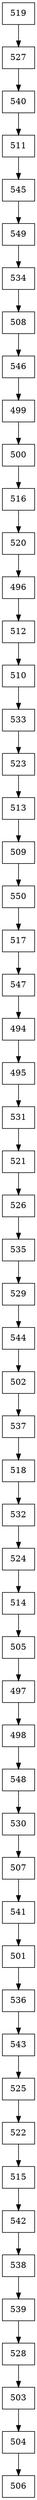 digraph G {
  node [shape=record];
  node0 [label="{519}"];
  node0 -> node1;
  node1 [label="{527}"];
  node1 -> node2;
  node2 [label="{540}"];
  node2 -> node3;
  node3 [label="{511}"];
  node3 -> node4;
  node4 [label="{545}"];
  node4 -> node5;
  node5 [label="{549}"];
  node5 -> node6;
  node6 [label="{534}"];
  node6 -> node7;
  node7 [label="{508}"];
  node7 -> node8;
  node8 [label="{546}"];
  node8 -> node9;
  node9 [label="{499}"];
  node9 -> node10;
  node10 [label="{500}"];
  node10 -> node11;
  node11 [label="{516}"];
  node11 -> node12;
  node12 [label="{520}"];
  node12 -> node13;
  node13 [label="{496}"];
  node13 -> node14;
  node14 [label="{512}"];
  node14 -> node15;
  node15 [label="{510}"];
  node15 -> node16;
  node16 [label="{533}"];
  node16 -> node17;
  node17 [label="{523}"];
  node17 -> node18;
  node18 [label="{513}"];
  node18 -> node19;
  node19 [label="{509}"];
  node19 -> node20;
  node20 [label="{550}"];
  node20 -> node21;
  node21 [label="{517}"];
  node21 -> node22;
  node22 [label="{547}"];
  node22 -> node23;
  node23 [label="{494}"];
  node23 -> node24;
  node24 [label="{495}"];
  node24 -> node25;
  node25 [label="{531}"];
  node25 -> node26;
  node26 [label="{521}"];
  node26 -> node27;
  node27 [label="{526}"];
  node27 -> node28;
  node28 [label="{535}"];
  node28 -> node29;
  node29 [label="{529}"];
  node29 -> node30;
  node30 [label="{544}"];
  node30 -> node31;
  node31 [label="{502}"];
  node31 -> node32;
  node32 [label="{537}"];
  node32 -> node33;
  node33 [label="{518}"];
  node33 -> node34;
  node34 [label="{532}"];
  node34 -> node35;
  node35 [label="{524}"];
  node35 -> node36;
  node36 [label="{514}"];
  node36 -> node37;
  node37 [label="{505}"];
  node37 -> node38;
  node38 [label="{497}"];
  node38 -> node39;
  node39 [label="{498}"];
  node39 -> node40;
  node40 [label="{548}"];
  node40 -> node41;
  node41 [label="{530}"];
  node41 -> node42;
  node42 [label="{507}"];
  node42 -> node43;
  node43 [label="{541}"];
  node43 -> node44;
  node44 [label="{501}"];
  node44 -> node45;
  node45 [label="{536}"];
  node45 -> node46;
  node46 [label="{543}"];
  node46 -> node47;
  node47 [label="{525}"];
  node47 -> node48;
  node48 [label="{522}"];
  node48 -> node49;
  node49 [label="{515}"];
  node49 -> node50;
  node50 [label="{542}"];
  node50 -> node51;
  node51 [label="{538}"];
  node51 -> node52;
  node52 [label="{539}"];
  node52 -> node53;
  node53 [label="{528}"];
  node53 -> node54;
  node54 [label="{503}"];
  node54 -> node55;
  node55 [label="{504}"];
  node55 -> node56;
  node56 [label="{506}"];
}
